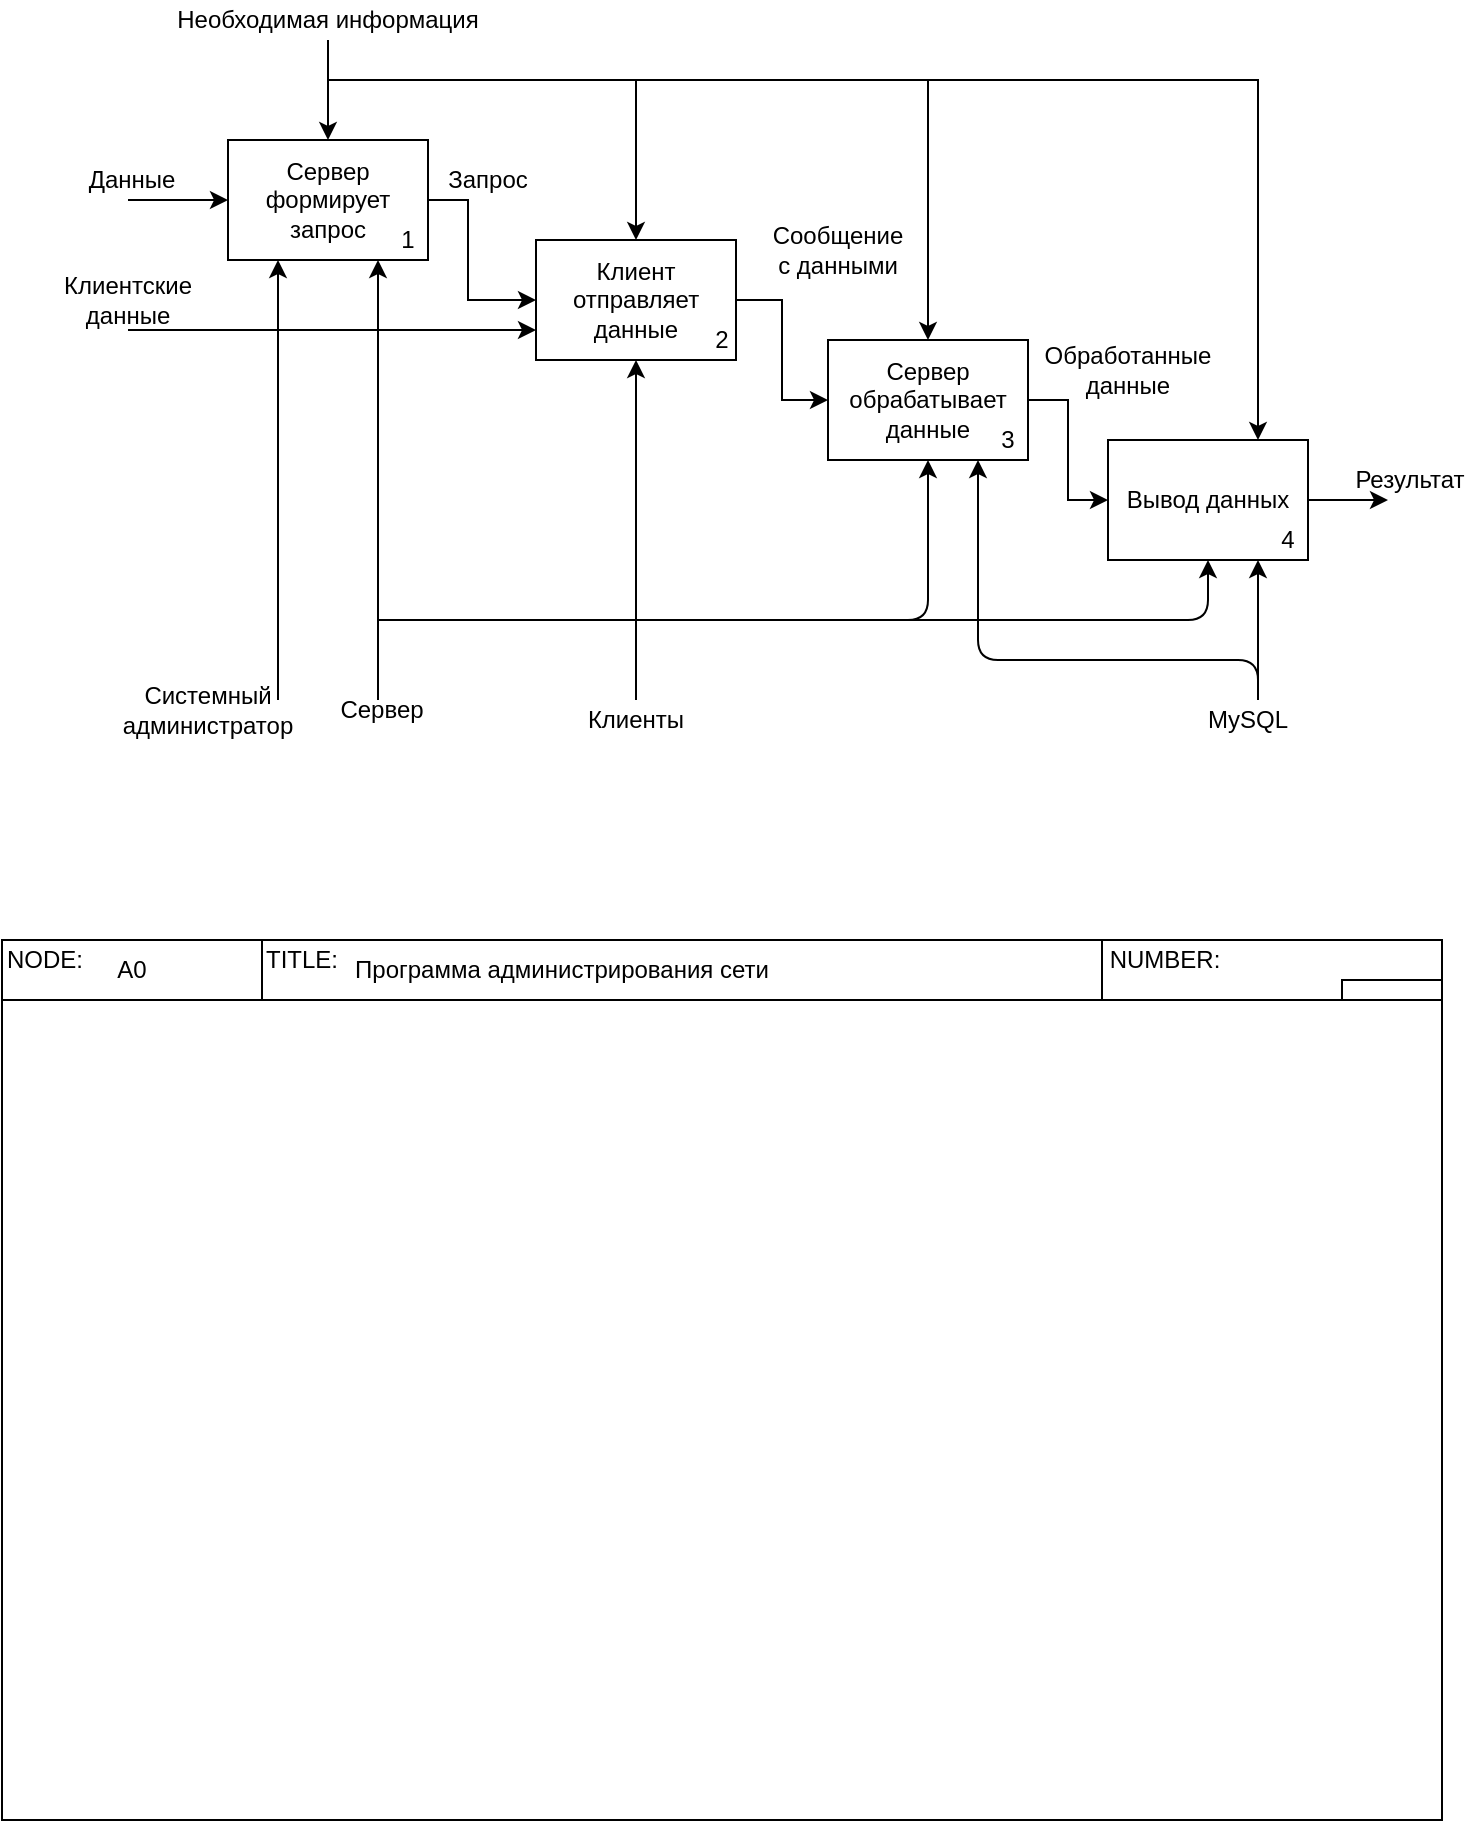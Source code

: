 <mxfile version="13.0.8" type="github"><diagram id="AoLe5V4ISyPj-6RMyFMR" name="Страница 1"><mxGraphModel dx="572" dy="754" grid="1" gridSize="10" guides="1" tooltips="1" connect="1" arrows="1" fold="1" page="1" pageScale="1" pageWidth="827" pageHeight="1169" math="0" shadow="0"><root><mxCell id="0"/><mxCell id="1" parent="0"/><mxCell id="pFTF1I5AWca8MZ5ZyV97-28" style="edgeStyle=orthogonalEdgeStyle;rounded=0;orthogonalLoop=1;jettySize=auto;html=1;exitX=1;exitY=0.5;exitDx=0;exitDy=0;entryX=0;entryY=0.5;entryDx=0;entryDy=0;" parent="1" source="pFTF1I5AWca8MZ5ZyV97-1" target="pFTF1I5AWca8MZ5ZyV97-18" edge="1"><mxGeometry relative="1" as="geometry"><Array as="points"><mxPoint x="280" y="220"/><mxPoint x="280" y="270"/></Array></mxGeometry></mxCell><mxCell id="pFTF1I5AWca8MZ5ZyV97-1" value="Сервер формирует запрос" style="rounded=0;whiteSpace=wrap;html=1;" parent="1" vertex="1"><mxGeometry x="160" y="190" width="100" height="60" as="geometry"/></mxCell><mxCell id="pFTF1I5AWca8MZ5ZyV97-4" value="1" style="text;html=1;strokeColor=none;fillColor=none;align=center;verticalAlign=middle;whiteSpace=wrap;rounded=0;" parent="1" vertex="1"><mxGeometry x="240" y="230" width="20" height="20" as="geometry"/></mxCell><mxCell id="pFTF1I5AWca8MZ5ZyV97-30" style="edgeStyle=orthogonalEdgeStyle;rounded=0;orthogonalLoop=1;jettySize=auto;html=1;exitX=1;exitY=0.5;exitDx=0;exitDy=0;entryX=0;entryY=0.5;entryDx=0;entryDy=0;" parent="1" source="pFTF1I5AWca8MZ5ZyV97-11" target="pFTF1I5AWca8MZ5ZyV97-17" edge="1"><mxGeometry relative="1" as="geometry"/></mxCell><mxCell id="pFTF1I5AWca8MZ5ZyV97-11" value="Сервер обрабатывает данные" style="rounded=0;whiteSpace=wrap;html=1;" parent="1" vertex="1"><mxGeometry x="460" y="290" width="100" height="60" as="geometry"/></mxCell><mxCell id="pFTF1I5AWca8MZ5ZyV97-16" value="3" style="text;html=1;strokeColor=none;fillColor=none;align=center;verticalAlign=middle;whiteSpace=wrap;rounded=0;" parent="1" vertex="1"><mxGeometry x="540" y="330" width="20" height="20" as="geometry"/></mxCell><mxCell id="pFTF1I5AWca8MZ5ZyV97-34" style="edgeStyle=orthogonalEdgeStyle;rounded=0;orthogonalLoop=1;jettySize=auto;html=1;exitX=1;exitY=0.5;exitDx=0;exitDy=0;" parent="1" source="pFTF1I5AWca8MZ5ZyV97-17" edge="1"><mxGeometry relative="1" as="geometry"><mxPoint x="740" y="370" as="targetPoint"/></mxGeometry></mxCell><mxCell id="pFTF1I5AWca8MZ5ZyV97-17" value="Вывод данных" style="rounded=0;whiteSpace=wrap;html=1;" parent="1" vertex="1"><mxGeometry x="600" y="340" width="100" height="60" as="geometry"/></mxCell><mxCell id="pFTF1I5AWca8MZ5ZyV97-29" style="edgeStyle=orthogonalEdgeStyle;rounded=0;orthogonalLoop=1;jettySize=auto;html=1;exitX=1;exitY=0.5;exitDx=0;exitDy=0;entryX=0;entryY=0.5;entryDx=0;entryDy=0;" parent="1" source="pFTF1I5AWca8MZ5ZyV97-18" target="pFTF1I5AWca8MZ5ZyV97-11" edge="1"><mxGeometry relative="1" as="geometry"/></mxCell><mxCell id="pFTF1I5AWca8MZ5ZyV97-18" value="Клиент отправляет данные" style="rounded=0;whiteSpace=wrap;html=1;" parent="1" vertex="1"><mxGeometry x="314" y="240" width="100" height="60" as="geometry"/></mxCell><mxCell id="pFTF1I5AWca8MZ5ZyV97-23" value="4" style="text;html=1;strokeColor=none;fillColor=none;align=center;verticalAlign=middle;whiteSpace=wrap;rounded=0;" parent="1" vertex="1"><mxGeometry x="680" y="380" width="20" height="20" as="geometry"/></mxCell><mxCell id="pFTF1I5AWca8MZ5ZyV97-39" value="Обработанные данные" style="text;html=1;strokeColor=none;fillColor=none;align=center;verticalAlign=middle;whiteSpace=wrap;rounded=0;" parent="1" vertex="1"><mxGeometry x="570" y="290" width="80" height="30" as="geometry"/></mxCell><mxCell id="_xuUnCpznHpjHD1AKO5b-28" style="edgeStyle=orthogonalEdgeStyle;rounded=0;orthogonalLoop=1;jettySize=auto;html=1;exitX=0.5;exitY=1;exitDx=0;exitDy=0;entryX=0.5;entryY=0;entryDx=0;entryDy=0;" parent="1" source="pFTF1I5AWca8MZ5ZyV97-41" target="pFTF1I5AWca8MZ5ZyV97-1" edge="1"><mxGeometry relative="1" as="geometry"/></mxCell><mxCell id="_xuUnCpznHpjHD1AKO5b-29" style="edgeStyle=orthogonalEdgeStyle;rounded=0;orthogonalLoop=1;jettySize=auto;html=1;exitX=0.5;exitY=1;exitDx=0;exitDy=0;entryX=0.5;entryY=0;entryDx=0;entryDy=0;" parent="1" source="pFTF1I5AWca8MZ5ZyV97-41" target="pFTF1I5AWca8MZ5ZyV97-18" edge="1"><mxGeometry relative="1" as="geometry"><Array as="points"><mxPoint x="210" y="160"/><mxPoint x="364" y="160"/></Array></mxGeometry></mxCell><mxCell id="_xuUnCpznHpjHD1AKO5b-30" style="edgeStyle=orthogonalEdgeStyle;rounded=0;orthogonalLoop=1;jettySize=auto;html=1;exitX=0.5;exitY=1;exitDx=0;exitDy=0;entryX=0.5;entryY=0;entryDx=0;entryDy=0;" parent="1" source="pFTF1I5AWca8MZ5ZyV97-41" target="pFTF1I5AWca8MZ5ZyV97-11" edge="1"><mxGeometry relative="1" as="geometry"><Array as="points"><mxPoint x="210" y="160"/><mxPoint x="510" y="160"/></Array></mxGeometry></mxCell><mxCell id="_xuUnCpznHpjHD1AKO5b-31" style="edgeStyle=orthogonalEdgeStyle;rounded=0;orthogonalLoop=1;jettySize=auto;html=1;exitX=0.5;exitY=1;exitDx=0;exitDy=0;entryX=0.75;entryY=0;entryDx=0;entryDy=0;" parent="1" source="pFTF1I5AWca8MZ5ZyV97-41" target="pFTF1I5AWca8MZ5ZyV97-17" edge="1"><mxGeometry relative="1" as="geometry"><Array as="points"><mxPoint x="210" y="160"/><mxPoint x="675" y="160"/></Array></mxGeometry></mxCell><mxCell id="pFTF1I5AWca8MZ5ZyV97-41" value="Необходимая информация" style="text;html=1;strokeColor=none;fillColor=none;align=center;verticalAlign=middle;whiteSpace=wrap;rounded=0;" parent="1" vertex="1"><mxGeometry x="130" y="120" width="160" height="20" as="geometry"/></mxCell><mxCell id="pFTF1I5AWca8MZ5ZyV97-42" value="Данные" style="text;html=1;strokeColor=none;fillColor=none;align=center;verticalAlign=middle;whiteSpace=wrap;rounded=0;" parent="1" vertex="1"><mxGeometry x="92" y="200" width="40" height="20" as="geometry"/></mxCell><mxCell id="pFTF1I5AWca8MZ5ZyV97-43" value="" style="endArrow=classic;html=1;entryX=0;entryY=0.5;entryDx=0;entryDy=0;" parent="1" target="pFTF1I5AWca8MZ5ZyV97-1" edge="1"><mxGeometry width="50" height="50" relative="1" as="geometry"><mxPoint x="110" y="220" as="sourcePoint"/><mxPoint x="130" y="240" as="targetPoint"/></mxGeometry></mxCell><mxCell id="pFTF1I5AWca8MZ5ZyV97-49" value="Результат" style="text;html=1;strokeColor=none;fillColor=none;align=center;verticalAlign=middle;whiteSpace=wrap;rounded=0;" parent="1" vertex="1"><mxGeometry x="722" y="350" width="58" height="20" as="geometry"/></mxCell><mxCell id="X1KBWUIIKqeDnerTApMN-12" value="Системный администратор" style="text;html=1;strokeColor=none;fillColor=none;align=center;verticalAlign=middle;whiteSpace=wrap;rounded=0;" parent="1" vertex="1"><mxGeometry x="110" y="460" width="80" height="30" as="geometry"/></mxCell><mxCell id="X1KBWUIIKqeDnerTApMN-13" value="Сервер" style="text;html=1;strokeColor=none;fillColor=none;align=center;verticalAlign=middle;whiteSpace=wrap;rounded=0;" parent="1" vertex="1"><mxGeometry x="217" y="465" width="40" height="20" as="geometry"/></mxCell><mxCell id="X1KBWUIIKqeDnerTApMN-15" value="2" style="text;html=1;strokeColor=none;fillColor=none;align=center;verticalAlign=middle;whiteSpace=wrap;rounded=0;" parent="1" vertex="1"><mxGeometry x="400" y="280" width="14" height="20" as="geometry"/></mxCell><mxCell id="X1KBWUIIKqeDnerTApMN-17" value="" style="rounded=0;whiteSpace=wrap;html=1;fillColor=none;" parent="1" vertex="1"><mxGeometry x="47" y="620" width="720" height="410" as="geometry"/></mxCell><mxCell id="X1KBWUIIKqeDnerTApMN-18" value="" style="rounded=0;whiteSpace=wrap;html=1;fillColor=none;" parent="1" vertex="1"><mxGeometry x="47" y="590" width="720" height="30" as="geometry"/></mxCell><mxCell id="X1KBWUIIKqeDnerTApMN-19" value="" style="rounded=0;whiteSpace=wrap;html=1;fillColor=none;" parent="1" vertex="1"><mxGeometry x="597" y="590" width="170" height="30" as="geometry"/></mxCell><mxCell id="X1KBWUIIKqeDnerTApMN-20" value="" style="rounded=0;whiteSpace=wrap;html=1;fillColor=none;" parent="1" vertex="1"><mxGeometry x="47" y="590" width="130" height="30" as="geometry"/></mxCell><mxCell id="X1KBWUIIKqeDnerTApMN-21" value="NODE:" style="text;html=1;strokeColor=none;fillColor=none;align=center;verticalAlign=middle;whiteSpace=wrap;rounded=0;" parent="1" vertex="1"><mxGeometry x="47" y="590" width="43" height="20" as="geometry"/></mxCell><mxCell id="X1KBWUIIKqeDnerTApMN-22" value="A0" style="text;html=1;strokeColor=none;fillColor=none;align=center;verticalAlign=middle;whiteSpace=wrap;rounded=0;" parent="1" vertex="1"><mxGeometry x="92" y="595" width="40" height="20" as="geometry"/></mxCell><mxCell id="X1KBWUIIKqeDnerTApMN-23" value="TITLE:" style="text;html=1;strokeColor=none;fillColor=none;align=center;verticalAlign=middle;whiteSpace=wrap;rounded=0;" parent="1" vertex="1"><mxGeometry x="177" y="590" width="40" height="20" as="geometry"/></mxCell><mxCell id="X1KBWUIIKqeDnerTApMN-25" value="NUMBER:" style="text;html=1;strokeColor=none;fillColor=none;align=center;verticalAlign=middle;whiteSpace=wrap;rounded=0;" parent="1" vertex="1"><mxGeometry x="597" y="590" width="63" height="20" as="geometry"/></mxCell><mxCell id="X1KBWUIIKqeDnerTApMN-26" value="" style="rounded=0;whiteSpace=wrap;html=1;fillColor=none;" parent="1" vertex="1"><mxGeometry x="717" y="610" width="50" height="10" as="geometry"/></mxCell><mxCell id="_xuUnCpznHpjHD1AKO5b-32" style="edgeStyle=orthogonalEdgeStyle;rounded=0;orthogonalLoop=1;jettySize=auto;html=1;entryX=0.5;entryY=1;entryDx=0;entryDy=0;exitX=0.5;exitY=0;exitDx=0;exitDy=0;" parent="1" source="DwWxU6lLQeuU-5s9yN27-1" target="pFTF1I5AWca8MZ5ZyV97-18" edge="1"><mxGeometry relative="1" as="geometry"><mxPoint x="389" y="470" as="sourcePoint"/><Array as="points"/></mxGeometry></mxCell><mxCell id="DwWxU6lLQeuU-5s9yN27-1" value="Клиенты" style="text;html=1;strokeColor=none;fillColor=none;align=center;verticalAlign=middle;whiteSpace=wrap;rounded=0;" parent="1" vertex="1"><mxGeometry x="339" y="470" width="50" height="20" as="geometry"/></mxCell><mxCell id="DwWxU6lLQeuU-5s9yN27-12" value="Запрос" style="text;html=1;strokeColor=none;fillColor=none;align=center;verticalAlign=middle;whiteSpace=wrap;rounded=0;" parent="1" vertex="1"><mxGeometry x="270" y="200" width="40" height="20" as="geometry"/></mxCell><mxCell id="WjetxHt92gpi3S8SBkir-2" value="Программа администрирования сети" style="text;html=1;strokeColor=none;fillColor=none;align=center;verticalAlign=middle;whiteSpace=wrap;rounded=0;shadow=0;" parent="1" vertex="1"><mxGeometry x="217" y="595" width="220" height="20" as="geometry"/></mxCell><mxCell id="_xuUnCpznHpjHD1AKO5b-51" value="" style="endArrow=classic;html=1;entryX=0.75;entryY=1;entryDx=0;entryDy=0;" parent="1" target="pFTF1I5AWca8MZ5ZyV97-1" edge="1"><mxGeometry width="50" height="50" relative="1" as="geometry"><mxPoint x="235" y="470" as="sourcePoint"/><mxPoint x="440" y="300" as="targetPoint"/></mxGeometry></mxCell><mxCell id="_xuUnCpznHpjHD1AKO5b-54" value="" style="endArrow=classic;html=1;entryX=0.5;entryY=1;entryDx=0;entryDy=0;" parent="1" target="pFTF1I5AWca8MZ5ZyV97-17" edge="1"><mxGeometry width="50" height="50" relative="1" as="geometry"><mxPoint x="235" y="430" as="sourcePoint"/><mxPoint x="440" y="300" as="targetPoint"/><Array as="points"><mxPoint x="650" y="430"/></Array></mxGeometry></mxCell><mxCell id="_xuUnCpznHpjHD1AKO5b-55" value="" style="endArrow=classic;html=1;entryX=0.5;entryY=1;entryDx=0;entryDy=0;" parent="1" target="pFTF1I5AWca8MZ5ZyV97-11" edge="1"><mxGeometry width="50" height="50" relative="1" as="geometry"><mxPoint x="240" y="430.0" as="sourcePoint"/><mxPoint x="655" y="400.0" as="targetPoint"/><Array as="points"><mxPoint x="510" y="430"/></Array></mxGeometry></mxCell><mxCell id="_xuUnCpznHpjHD1AKO5b-57" value="" style="endArrow=classic;html=1;entryX=0.25;entryY=1;entryDx=0;entryDy=0;" parent="1" target="pFTF1I5AWca8MZ5ZyV97-1" edge="1"><mxGeometry width="50" height="50" relative="1" as="geometry"><mxPoint x="185" y="470" as="sourcePoint"/><mxPoint x="440" y="300" as="targetPoint"/></mxGeometry></mxCell><mxCell id="_xuUnCpznHpjHD1AKO5b-60" value="" style="endArrow=classic;html=1;entryX=0;entryY=0.75;entryDx=0;entryDy=0;" parent="1" target="pFTF1I5AWca8MZ5ZyV97-18" edge="1"><mxGeometry width="50" height="50" relative="1" as="geometry"><mxPoint x="110" y="285" as="sourcePoint"/><mxPoint x="142" y="289.31" as="targetPoint"/></mxGeometry></mxCell><mxCell id="_xuUnCpznHpjHD1AKO5b-61" value="Клиентские данные" style="text;html=1;strokeColor=none;fillColor=none;align=center;verticalAlign=middle;whiteSpace=wrap;rounded=0;" parent="1" vertex="1"><mxGeometry x="90" y="260" width="40" height="20" as="geometry"/></mxCell><mxCell id="-FEqQqn-0R9qWeL8Rs1F-1" value="Сообщение с данными" style="text;html=1;strokeColor=none;fillColor=none;align=center;verticalAlign=middle;whiteSpace=wrap;rounded=0;" parent="1" vertex="1"><mxGeometry x="430" y="230" width="70" height="30" as="geometry"/></mxCell><mxCell id="-FEqQqn-0R9qWeL8Rs1F-2" value="" style="endArrow=classic;html=1;entryX=0.75;entryY=1;entryDx=0;entryDy=0;" parent="1" target="pFTF1I5AWca8MZ5ZyV97-17" edge="1"><mxGeometry width="50" height="50" relative="1" as="geometry"><mxPoint x="675" y="470" as="sourcePoint"/><mxPoint x="440" y="320" as="targetPoint"/></mxGeometry></mxCell><mxCell id="-FEqQqn-0R9qWeL8Rs1F-5" value="MySQL" style="text;html=1;strokeColor=none;fillColor=none;align=center;verticalAlign=middle;whiteSpace=wrap;rounded=0;" parent="1" vertex="1"><mxGeometry x="650" y="470" width="40" height="20" as="geometry"/></mxCell><mxCell id="-FEqQqn-0R9qWeL8Rs1F-6" value="" style="endArrow=classic;html=1;entryX=0.75;entryY=1;entryDx=0;entryDy=0;" parent="1" target="pFTF1I5AWca8MZ5ZyV97-11" edge="1"><mxGeometry width="50" height="50" relative="1" as="geometry"><mxPoint x="675" y="470" as="sourcePoint"/><mxPoint x="440" y="320" as="targetPoint"/><Array as="points"><mxPoint x="675" y="450"/><mxPoint x="535" y="450"/></Array></mxGeometry></mxCell></root></mxGraphModel></diagram></mxfile>
